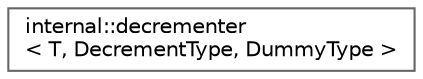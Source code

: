digraph "类继承关系图"
{
 // LATEX_PDF_SIZE
  bgcolor="transparent";
  edge [fontname=Helvetica,fontsize=10,labelfontname=Helvetica,labelfontsize=10];
  node [fontname=Helvetica,fontsize=10,shape=box,height=0.2,width=0.4];
  rankdir="LR";
  Node0 [id="Node000000",label="internal::decrementer\l\< T, DecrementType, DummyType \>",height=0.2,width=0.4,color="grey40", fillcolor="white", style="filled",URL="$classinternal_1_1decrementer.html",tooltip=" "];
}
